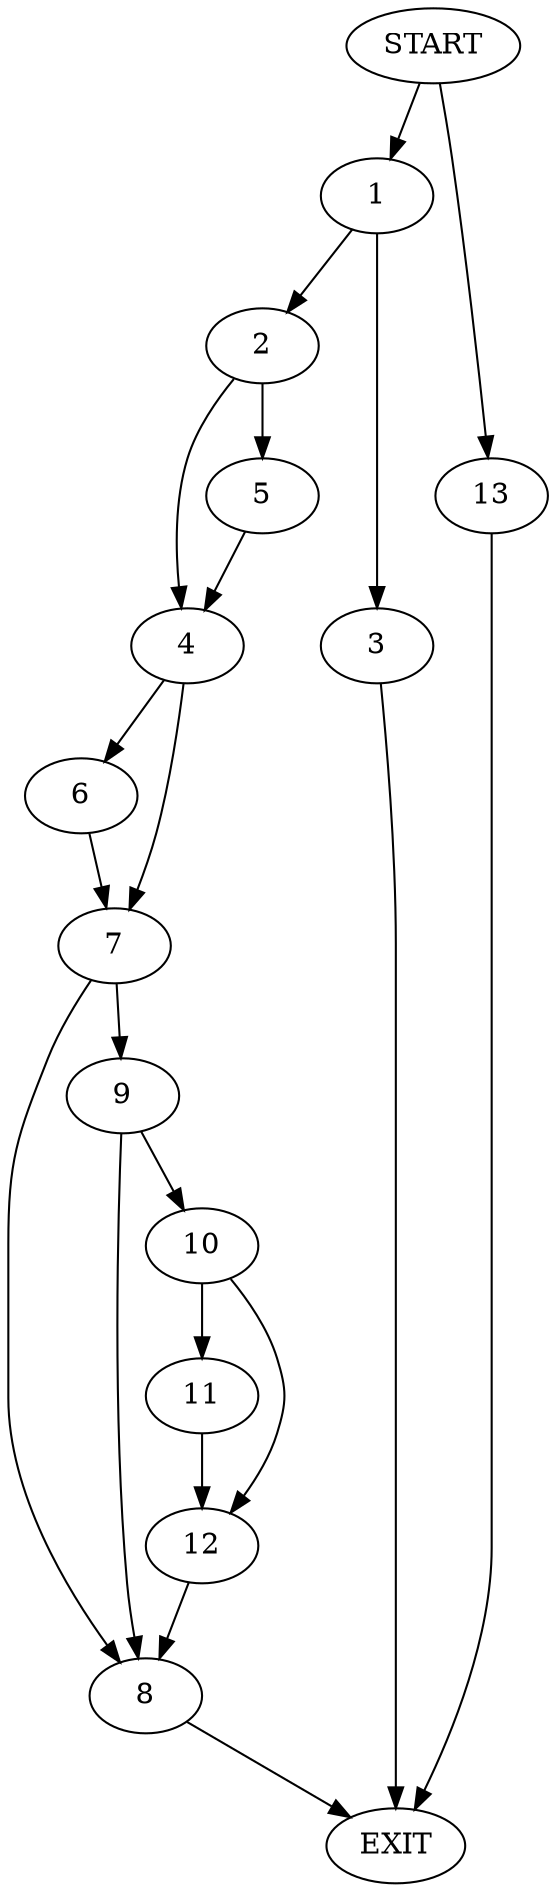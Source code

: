 digraph {
0 [label="START"]
14 [label="EXIT"]
0 -> 1
1 -> 2
1 -> 3
2 -> 4
2 -> 5
3 -> 14
4 -> 6
4 -> 7
5 -> 4
6 -> 7
7 -> 8
7 -> 9
9 -> 8
9 -> 10
8 -> 14
10 -> 11
10 -> 12
12 -> 8
11 -> 12
0 -> 13
13 -> 14
}
